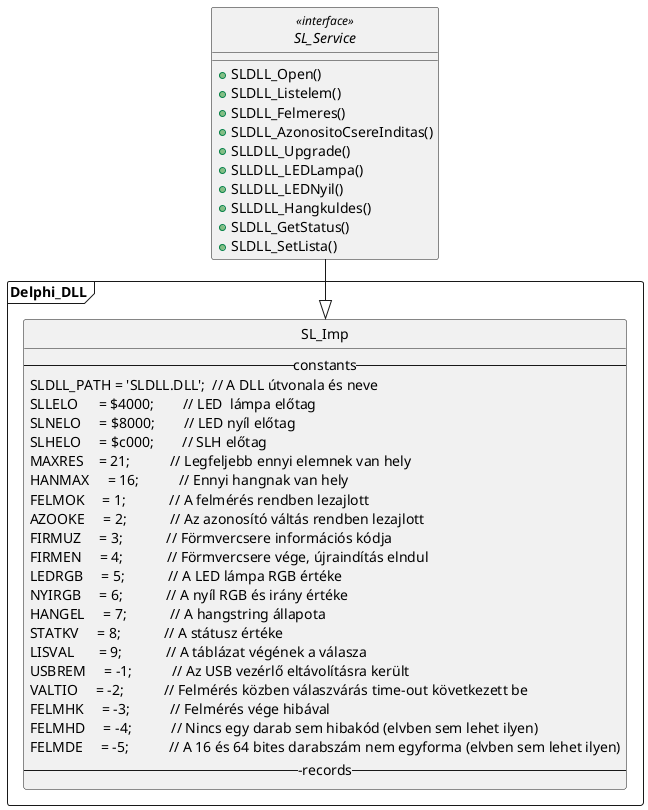 @startuml
/'
- private
# protected
~ package private
+ public
'/
interface SL_Service <<interface>> {
 +SLDLL_Open()
 +SLDLL_Listelem()
 +SLDLL_Felmeres()
 +SLDLL_AzonositoCsereInditas()
 +SLLDLL_Upgrade()
 +SLLDLL_LEDLampa()
 +SLLDLL_LEDNyil()
 +SLLDLL_Hangkuldes()
 +SLDLL_GetStatus()
 +SLDLL_SetLista()
}

package Delphi_DLL <<Frame>> {
class SL_Imp {
----constants----
SLDLL_PATH = 'SLDLL.DLL';  // A DLL útvonala és neve
SLLELO	   = $4000;        // LED  lámpa előtag
SLNELO     = $8000;        // LED nyíl előtag
SLHELO     = $c000;        // SLH előtag
MAXRES	   = 21;           // Legfeljebb ennyi elemnek van hely
HANMAX     = 16;           // Ennyi hangnak van hely
FELMOK     = 1;            // A felmérés rendben lezajlott
AZOOKE     = 2;            // Az azonosító váltás rendben lezajlott
FIRMUZ     = 3;            // Förmvercsere információs kódja
FIRMEN     = 4;            // Förmvercsere vége, újraindítás elndul
LEDRGB     = 5;            // A LED lámpa RGB értéke
NYIRGB     = 6;            // A nyíl RGB és irány értéke
HANGEL     = 7;            // A hangstring állapota
STATKV     = 8;            // A státusz értéke
LISVAL	   = 9;            // A táblázat végének a válasza
USBREM     = -1;           // Az USB vezérlő eltávolításra került
VALTIO     = -2;           // Felmérés közben válaszvárás time-out következett be
FELMHK     = -3;           // Felmérés vége hibával
FELMHD     = -4;           // Nincs egy darab sem hibakód (elvben sem lehet ilyen)
FELMDE     = -5;           // A 16 és 64 bites darabszám nem egyforma (elvben sem lehet ilyen)
---records--
}
}
SL_Imp <|-up- SL_Service
hide circle
@enduml